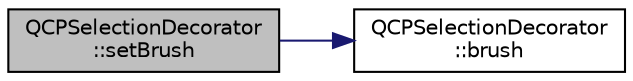digraph "QCPSelectionDecorator::setBrush"
{
 // LATEX_PDF_SIZE
  edge [fontname="Helvetica",fontsize="10",labelfontname="Helvetica",labelfontsize="10"];
  node [fontname="Helvetica",fontsize="10",shape=record];
  rankdir="LR";
  Node1 [label="QCPSelectionDecorator\l::setBrush",height=0.2,width=0.4,color="black", fillcolor="grey75", style="filled", fontcolor="black",tooltip=" "];
  Node1 -> Node2 [color="midnightblue",fontsize="10",style="solid",fontname="Helvetica"];
  Node2 [label="QCPSelectionDecorator\l::brush",height=0.2,width=0.4,color="black", fillcolor="white", style="filled",URL="$classQCPSelectionDecorator.html#a783b643aa52120a25308fc501b9998b1",tooltip=" "];
}

